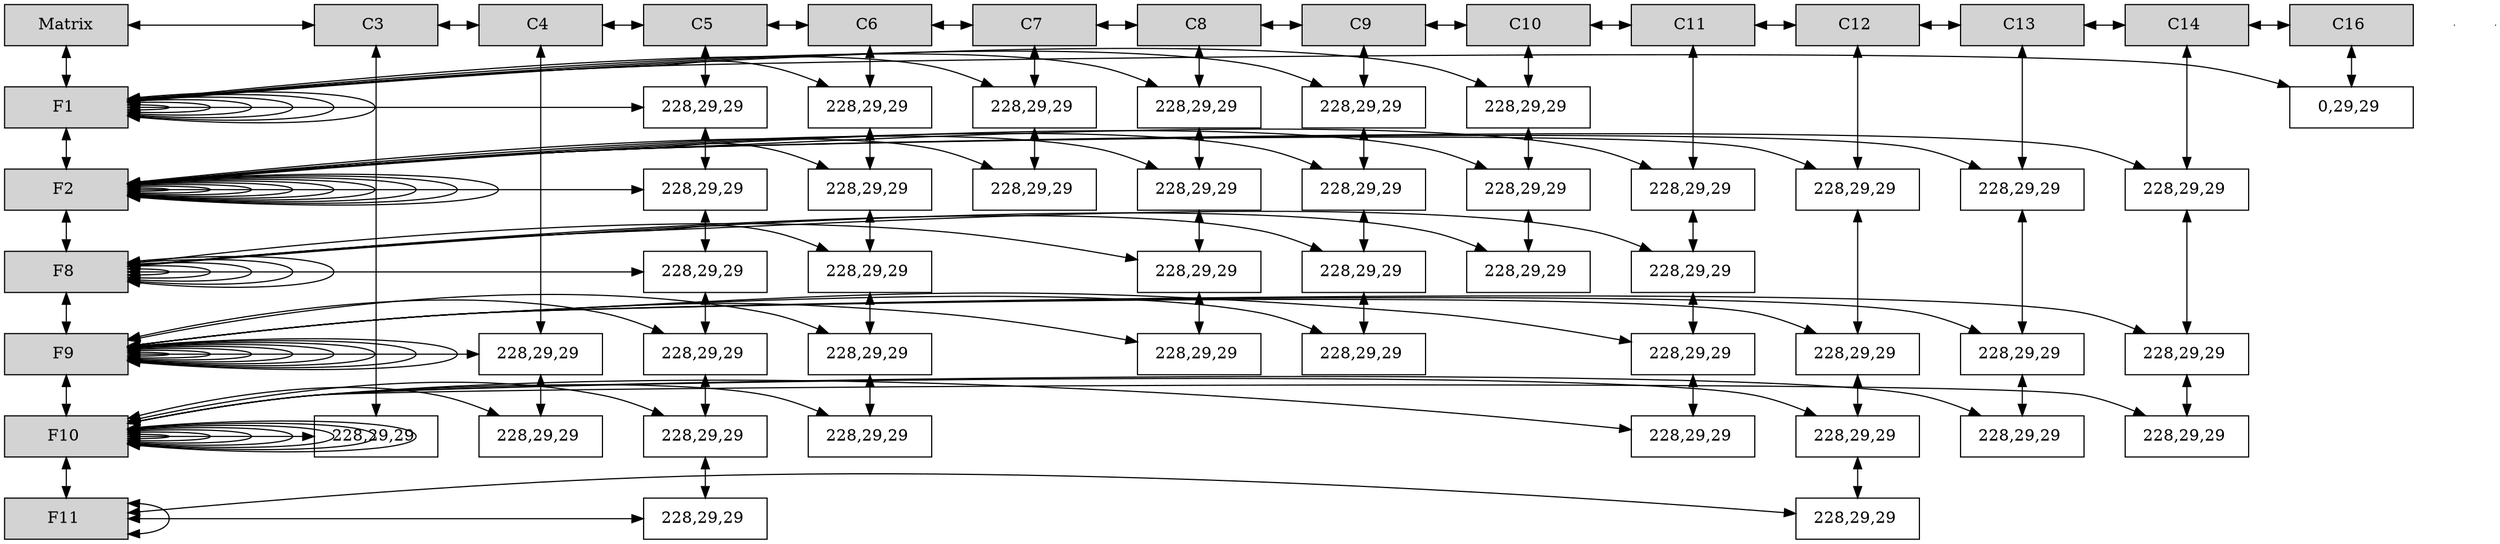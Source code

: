 digraph Sparse_Matrix{
node [shape=box]
graph[nodesep = 0.5];
Terminal [ label = "Matrix", width = 1.5, style = filled, group = 0 ];
e0[ shape = point, width = 0 ]
e1[ shape = point, width = 0 ]
Terminal -> Y1 [dir=both];
Y1[label = "F1 "   width = 1.5 style = filled, group =0];
Y1-> Y1[dir=both];
Y1-> X16_1[dir=both];
{ rank = same; Y1; X16_1 }
Y1[label = "F1 "   width = 1.5 style = filled, group =0];
Y1-> Y1[dir=both];
Y1-> X10_1[dir=both];
{ rank = same; Y1; X10_1 }
Y1[label = "F1 "   width = 1.5 style = filled, group =0];
Y1-> Y1[dir=both];
Y1-> X9_1[dir=both];
{ rank = same; Y1; X9_1 }
Y1[label = "F1 "   width = 1.5 style = filled, group =0];
Y1-> Y1[dir=both];
Y1-> X8_1[dir=both];
{ rank = same; Y1; X8_1 }
Y1[label = "F1 "   width = 1.5 style = filled, group =0];
Y1-> Y1[dir=both];
Y1-> X7_1[dir=both];
{ rank = same; Y1; X7_1 }
Y1[label = "F1 "   width = 1.5 style = filled, group =0];
Y1-> Y1[dir=both];
Y1-> X6_1[dir=both];
{ rank = same; Y1; X6_1 }
Y1[label = "F1 "   width = 1.5 style = filled, group =0];
Y1-> Y2[dir=both];
Y1-> X5_1[dir=both];
{ rank = same; Y1; X5_1 }
Y2[label = "F2 "   width = 1.5 style = filled, group =0];
Y2-> Y2[dir=both];
Y2-> X14_2[dir=both];
{ rank = same; Y2; X14_2 }
Y2[label = "F2 "   width = 1.5 style = filled, group =0];
Y2-> Y2[dir=both];
Y2-> X13_2[dir=both];
{ rank = same; Y2; X13_2 }
Y2[label = "F2 "   width = 1.5 style = filled, group =0];
Y2-> Y2[dir=both];
Y2-> X12_2[dir=both];
{ rank = same; Y2; X12_2 }
Y2[label = "F2 "   width = 1.5 style = filled, group =0];
Y2-> Y2[dir=both];
Y2-> X11_2[dir=both];
{ rank = same; Y2; X11_2 }
Y2[label = "F2 "   width = 1.5 style = filled, group =0];
Y2-> Y2[dir=both];
Y2-> X10_2[dir=both];
{ rank = same; Y2; X10_2 }
Y2[label = "F2 "   width = 1.5 style = filled, group =0];
Y2-> Y2[dir=both];
Y2-> X9_2[dir=both];
{ rank = same; Y2; X9_2 }
Y2[label = "F2 "   width = 1.5 style = filled, group =0];
Y2-> Y2[dir=both];
Y2-> X8_2[dir=both];
{ rank = same; Y2; X8_2 }
Y2[label = "F2 "   width = 1.5 style = filled, group =0];
Y2-> Y2[dir=both];
Y2-> X7_2[dir=both];
{ rank = same; Y2; X7_2 }
Y2[label = "F2 "   width = 1.5 style = filled, group =0];
Y2-> Y2[dir=both];
Y2-> X6_2[dir=both];
{ rank = same; Y2; X6_2 }
Y2[label = "F2 "   width = 1.5 style = filled, group =0];
Y2-> Y8[dir=both];
Y2-> X5_2[dir=both];
{ rank = same; Y2; X5_2 }
Y8[label = "F8 "   width = 1.5 style = filled, group =0];
Y8-> Y8[dir=both];
Y8-> X11_8[dir=both];
{ rank = same; Y8; X11_8 }
Y8[label = "F8 "   width = 1.5 style = filled, group =0];
Y8-> Y8[dir=both];
Y8-> X10_8[dir=both];
{ rank = same; Y8; X10_8 }
Y8[label = "F8 "   width = 1.5 style = filled, group =0];
Y8-> Y8[dir=both];
Y8-> X9_8[dir=both];
{ rank = same; Y8; X9_8 }
Y8[label = "F8 "   width = 1.5 style = filled, group =0];
Y8-> Y8[dir=both];
Y8-> X8_8[dir=both];
{ rank = same; Y8; X8_8 }
Y8[label = "F8 "   width = 1.5 style = filled, group =0];
Y8-> Y8[dir=both];
Y8-> X6_8[dir=both];
{ rank = same; Y8; X6_8 }
Y8[label = "F8 "   width = 1.5 style = filled, group =0];
Y8-> Y9[dir=both];
Y8-> X5_8[dir=both];
{ rank = same; Y8; X5_8 }
Y9[label = "F9 "   width = 1.5 style = filled, group =0];
Y9-> Y9[dir=both];
Y9-> X14_9[dir=both];
{ rank = same; Y9; X14_9 }
Y9[label = "F9 "   width = 1.5 style = filled, group =0];
Y9-> Y9[dir=both];
Y9-> X13_9[dir=both];
{ rank = same; Y9; X13_9 }
Y9[label = "F9 "   width = 1.5 style = filled, group =0];
Y9-> Y9[dir=both];
Y9-> X12_9[dir=both];
{ rank = same; Y9; X12_9 }
Y9[label = "F9 "   width = 1.5 style = filled, group =0];
Y9-> Y9[dir=both];
Y9-> X11_9[dir=both];
{ rank = same; Y9; X11_9 }
Y9[label = "F9 "   width = 1.5 style = filled, group =0];
Y9-> Y9[dir=both];
Y9-> X9_9[dir=both];
{ rank = same; Y9; X9_9 }
Y9[label = "F9 "   width = 1.5 style = filled, group =0];
Y9-> Y9[dir=both];
Y9-> X8_9[dir=both];
{ rank = same; Y9; X8_9 }
Y9[label = "F9 "   width = 1.5 style = filled, group =0];
Y9-> Y9[dir=both];
Y9-> X6_9[dir=both];
{ rank = same; Y9; X6_9 }
Y9[label = "F9 "   width = 1.5 style = filled, group =0];
Y9-> Y9[dir=both];
Y9-> X5_9[dir=both];
{ rank = same; Y9; X5_9 }
Y9[label = "F9 "   width = 1.5 style = filled, group =0];
Y9-> Y10[dir=both];
Y9-> X4_9[dir=both];
{ rank = same; Y9; X4_9 }
Y10[label = "F10 "   width = 1.5 style = filled, group =0];
Y10-> Y10[dir=both];
Y10-> X14_10[dir=both];
{ rank = same; Y10; X14_10 }
Y10[label = "F10 "   width = 1.5 style = filled, group =0];
Y10-> Y10[dir=both];
Y10-> X13_10[dir=both];
{ rank = same; Y10; X13_10 }
Y10[label = "F10 "   width = 1.5 style = filled, group =0];
Y10-> Y10[dir=both];
Y10-> X12_10[dir=both];
{ rank = same; Y10; X12_10 }
Y10[label = "F10 "   width = 1.5 style = filled, group =0];
Y10-> Y10[dir=both];
Y10-> X11_10[dir=both];
{ rank = same; Y10; X11_10 }
Y10[label = "F10 "   width = 1.5 style = filled, group =0];
Y10-> Y10[dir=both];
Y10-> X6_10[dir=both];
{ rank = same; Y10; X6_10 }
Y10[label = "F10 "   width = 1.5 style = filled, group =0];
Y10-> Y10[dir=both];
Y10-> X5_10[dir=both];
{ rank = same; Y10; X5_10 }
Y10[label = "F10 "   width = 1.5 style = filled, group =0];
Y10-> Y10[dir=both];
Y10-> X4_10[dir=both];
{ rank = same; Y10; X4_10 }
Y10[label = "F10 "   width = 1.5 style = filled, group =0];
Y10-> Y11[dir=both];
Y10-> X3_10[dir=both];
{ rank = same; Y10; X3_10 }
Y11[label = "F11 "   width = 1.5 style = filled, group =0];
Y11-> Y11[dir=both];
Y11-> X12_11[dir=both];
{ rank = same; Y11; X12_11 }
Y11[label = "F11 "   width = 1.5 style = filled,group =0];
Y11-> X5_11[dir=both];
{ rank = same; Y11; X5_11 }
Terminal -> X3 [dir=both];
X3[label = "C3 "   width = 1.5 style = filled, group =3];
X3-> X4[dir=both];
{ rank = same; Terminal; X3 }
X3_10[label = "228,29,29 "   width = 1.5, group =3];
X3-> X3_10[dir=both];
X4[label = "C4 "   width = 1.5 style = filled, group =4];
X4-> X5[dir=both];
{ rank = same; Terminal; X4 }
X4_9[label = "228,29,29 "   width = 1.5, group =4];
X4-> X4_9[dir=both];
X4_10[label = "228,29,29 "   width = 1.5, group =4];
X4_9-> X4_10[dir=both];
X5[label = "C5 "   width = 1.5 style = filled, group =5];
X5-> X6[dir=both];
{ rank = same; Terminal; X5 }
X5_1[label = "228,29,29 "   width = 1.5, group =5];
X5-> X5_1[dir=both];
X5_2[label = "228,29,29 "   width = 1.5, group =5];
X5_1-> X5_2[dir=both];
X5_8[label = "228,29,29 "   width = 1.5, group =5];
X5_2-> X5_8[dir=both];
X5_9[label = "228,29,29 "   width = 1.5, group =5];
X5_8-> X5_9[dir=both];
X5_10[label = "228,29,29 "   width = 1.5, group =5];
X5_9-> X5_10[dir=both];
X5_11[label = "228,29,29 "   width = 1.5, group =5];
X5_10-> X5_11[dir=both];
X6[label = "C6 "   width = 1.5 style = filled, group =6];
X6-> X7[dir=both];
{ rank = same; Terminal; X6 }
X6_1[label = "228,29,29 "   width = 1.5, group =6];
X6-> X6_1[dir=both];
X6_2[label = "228,29,29 "   width = 1.5, group =6];
X6_1-> X6_2[dir=both];
X6_8[label = "228,29,29 "   width = 1.5, group =6];
X6_2-> X6_8[dir=both];
X6_9[label = "228,29,29 "   width = 1.5, group =6];
X6_8-> X6_9[dir=both];
X6_10[label = "228,29,29 "   width = 1.5, group =6];
X6_9-> X6_10[dir=both];
X7[label = "C7 "   width = 1.5 style = filled, group =7];
X7-> X8[dir=both];
{ rank = same; Terminal; X7 }
X7_1[label = "228,29,29 "   width = 1.5, group =7];
X7-> X7_1[dir=both];
X7_2[label = "228,29,29 "   width = 1.5, group =7];
X7_1-> X7_2[dir=both];
X8[label = "C8 "   width = 1.5 style = filled, group =8];
X8-> X9[dir=both];
{ rank = same; Terminal; X8 }
X8_1[label = "228,29,29 "   width = 1.5, group =8];
X8-> X8_1[dir=both];
X8_2[label = "228,29,29 "   width = 1.5, group =8];
X8_1-> X8_2[dir=both];
X8_8[label = "228,29,29 "   width = 1.5, group =8];
X8_2-> X8_8[dir=both];
X8_9[label = "228,29,29 "   width = 1.5, group =8];
X8_8-> X8_9[dir=both];
X9[label = "C9 "   width = 1.5 style = filled, group =9];
X9-> X10[dir=both];
{ rank = same; Terminal; X9 }
X9_1[label = "228,29,29 "   width = 1.5, group =9];
X9-> X9_1[dir=both];
X9_2[label = "228,29,29 "   width = 1.5, group =9];
X9_1-> X9_2[dir=both];
X9_8[label = "228,29,29 "   width = 1.5, group =9];
X9_2-> X9_8[dir=both];
X9_9[label = "228,29,29 "   width = 1.5, group =9];
X9_8-> X9_9[dir=both];
X10[label = "C10 "   width = 1.5 style = filled, group =10];
X10-> X11[dir=both];
{ rank = same; Terminal; X10 }
X10_1[label = "228,29,29 "   width = 1.5, group =10];
X10-> X10_1[dir=both];
X10_2[label = "228,29,29 "   width = 1.5, group =10];
X10_1-> X10_2[dir=both];
X10_8[label = "228,29,29 "   width = 1.5, group =10];
X10_2-> X10_8[dir=both];
X11[label = "C11 "   width = 1.5 style = filled, group =11];
X11-> X12[dir=both];
{ rank = same; Terminal; X11 }
X11_2[label = "228,29,29 "   width = 1.5, group =11];
X11-> X11_2[dir=both];
X11_8[label = "228,29,29 "   width = 1.5, group =11];
X11_2-> X11_8[dir=both];
X11_9[label = "228,29,29 "   width = 1.5, group =11];
X11_8-> X11_9[dir=both];
X11_10[label = "228,29,29 "   width = 1.5, group =11];
X11_9-> X11_10[dir=both];
X12[label = "C12 "   width = 1.5 style = filled, group =12];
X12-> X13[dir=both];
{ rank = same; Terminal; X12 }
X12_2[label = "228,29,29 "   width = 1.5, group =12];
X12-> X12_2[dir=both];
X12_9[label = "228,29,29 "   width = 1.5, group =12];
X12_2-> X12_9[dir=both];
X12_10[label = "228,29,29 "   width = 1.5, group =12];
X12_9-> X12_10[dir=both];
X12_11[label = "228,29,29 "   width = 1.5, group =12];
X12_10-> X12_11[dir=both];
X13[label = "C13 "   width = 1.5 style = filled, group =13];
X13-> X14[dir=both];
{ rank = same; Terminal; X13 }
X13_2[label = "228,29,29 "   width = 1.5, group =13];
X13-> X13_2[dir=both];
X13_9[label = "228,29,29 "   width = 1.5, group =13];
X13_2-> X13_9[dir=both];
X13_10[label = "228,29,29 "   width = 1.5, group =13];
X13_9-> X13_10[dir=both];
X14[label = "C14 "   width = 1.5 style = filled, group =14];
X14-> X16[dir=both];
{ rank = same; Terminal; X14 }
X14_2[label = "228,29,29 "   width = 1.5, group =14];
X14-> X14_2[dir=both];
X14_9[label = "228,29,29 "   width = 1.5, group =14];
X14_2-> X14_9[dir=both];
X14_10[label = "228,29,29 "   width = 1.5, group =14];
X14_9-> X14_10[dir=both];
X16[label = "C16 "   width = 1.5 style = filled, group =16];
{ rank = same; Terminal; X16 }
X16_1[label = "0,29,29 "   width = 1.5, group =16];
X16-> X16_1[dir=both];
}